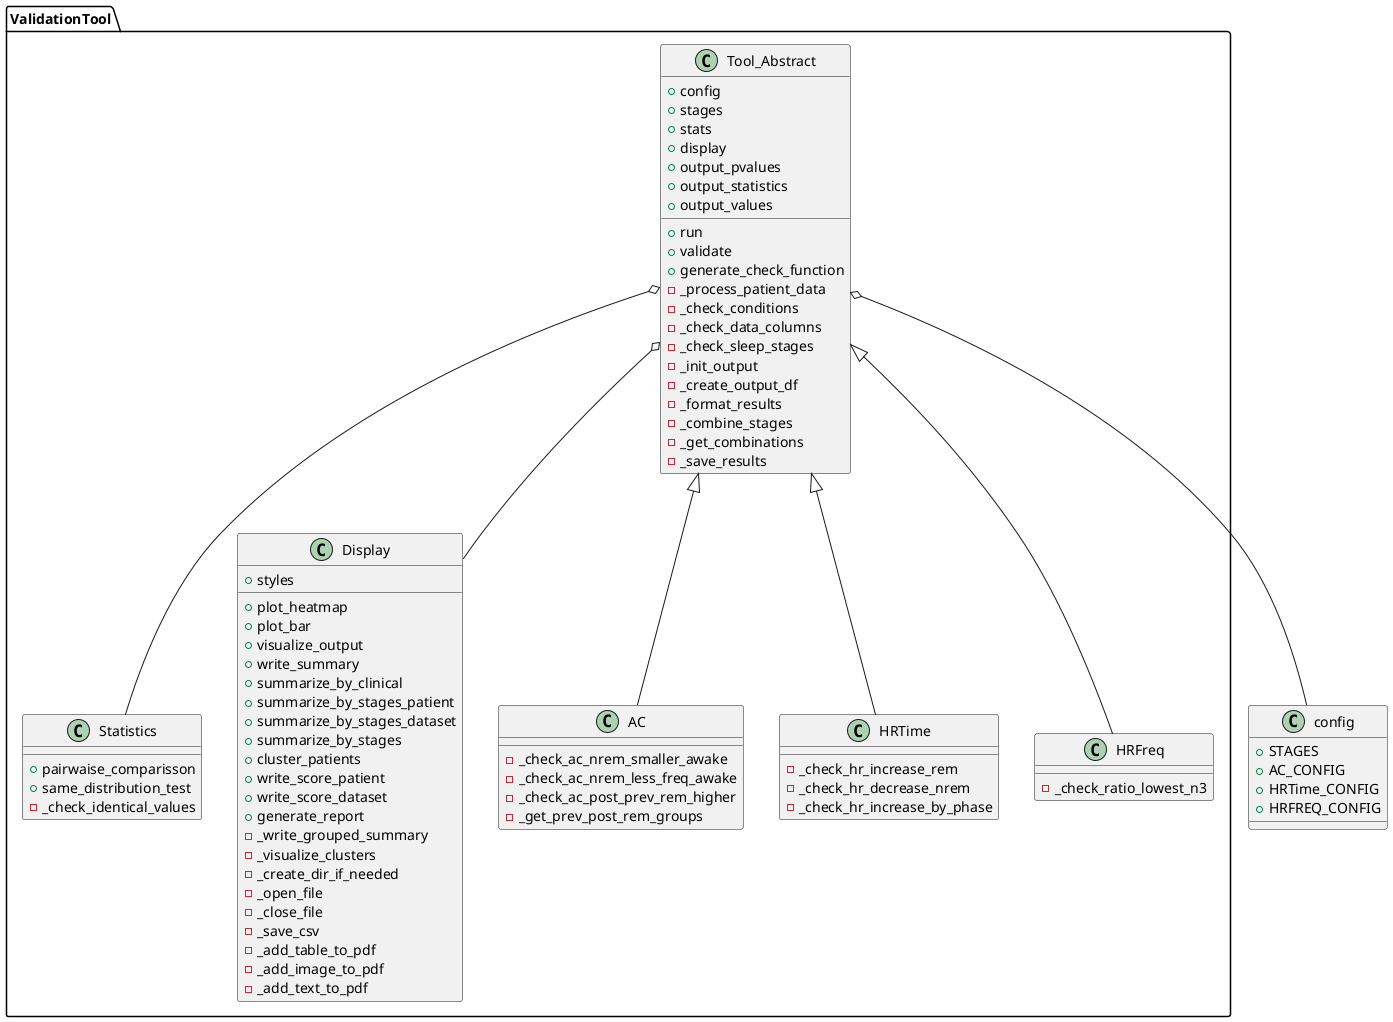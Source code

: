 @startuml

package ValidationTool #ffffff
{


    class Tool_Abstract
    {
        + config
        + stages
        + stats
        + display 
        + output_pvalues
        + output_statistics
        + output_values
        __
        + run
        + validate
        + generate_check_function
        - _process_patient_data
        - _check_conditions
        - _check_data_columns
        - _check_sleep_stages
        - _init_output
        - _create_output_df
        - _format_results
        - _combine_stages
        - _get_combinations
        - _save_results
    }

    class Statistics{
        __
        + pairwaise_comparisson
        + same_distribution_test
        - _check_identical_values
    }

    class Display{
        + styles
        __
        + plot_heatmap
        + plot_bar
        + visualize_output
        + write_summary
        + summarize_by_clinical
        + summarize_by_stages_patient
        + summarize_by_stages_dataset
        + summarize_by_stages
        + cluster_patients
        + write_score_patient
        + write_score_dataset
        + generate_report
        - _write_grouped_summary
        - _visualize_clusters
        - _create_dir_if_needed
        - _open_file
        - _close_file
        - _save_csv
        - _add_table_to_pdf
        - _add_image_to_pdf
        - _add_text_to_pdf
    }

    class AC{
        __
        - _check_ac_nrem_smaller_awake
        - _check_ac_nrem_less_freq_awake
        - _check_ac_post_prev_rem_higher
        - _get_prev_post_rem_groups
    }

    class HRTime{
        __
        - _check_hr_increase_rem
        - _check_hr_decrease_nrem
        - _check_hr_increase_by_phase
    }

    class HRFreq{
        __
        - _check_ratio_lowest_n3
    }
}

class config{
    + STAGES
    + AC_CONFIG
    + HRTime_CONFIG
    + HRFREQ_CONFIG

}

Tool_Abstract <|-- AC
Tool_Abstract <|-- HRTime
Tool_Abstract <|-- HRFreq
Tool_Abstract o-- Statistics
Tool_Abstract o-- Display
Tool_Abstract o-- config


@enduml